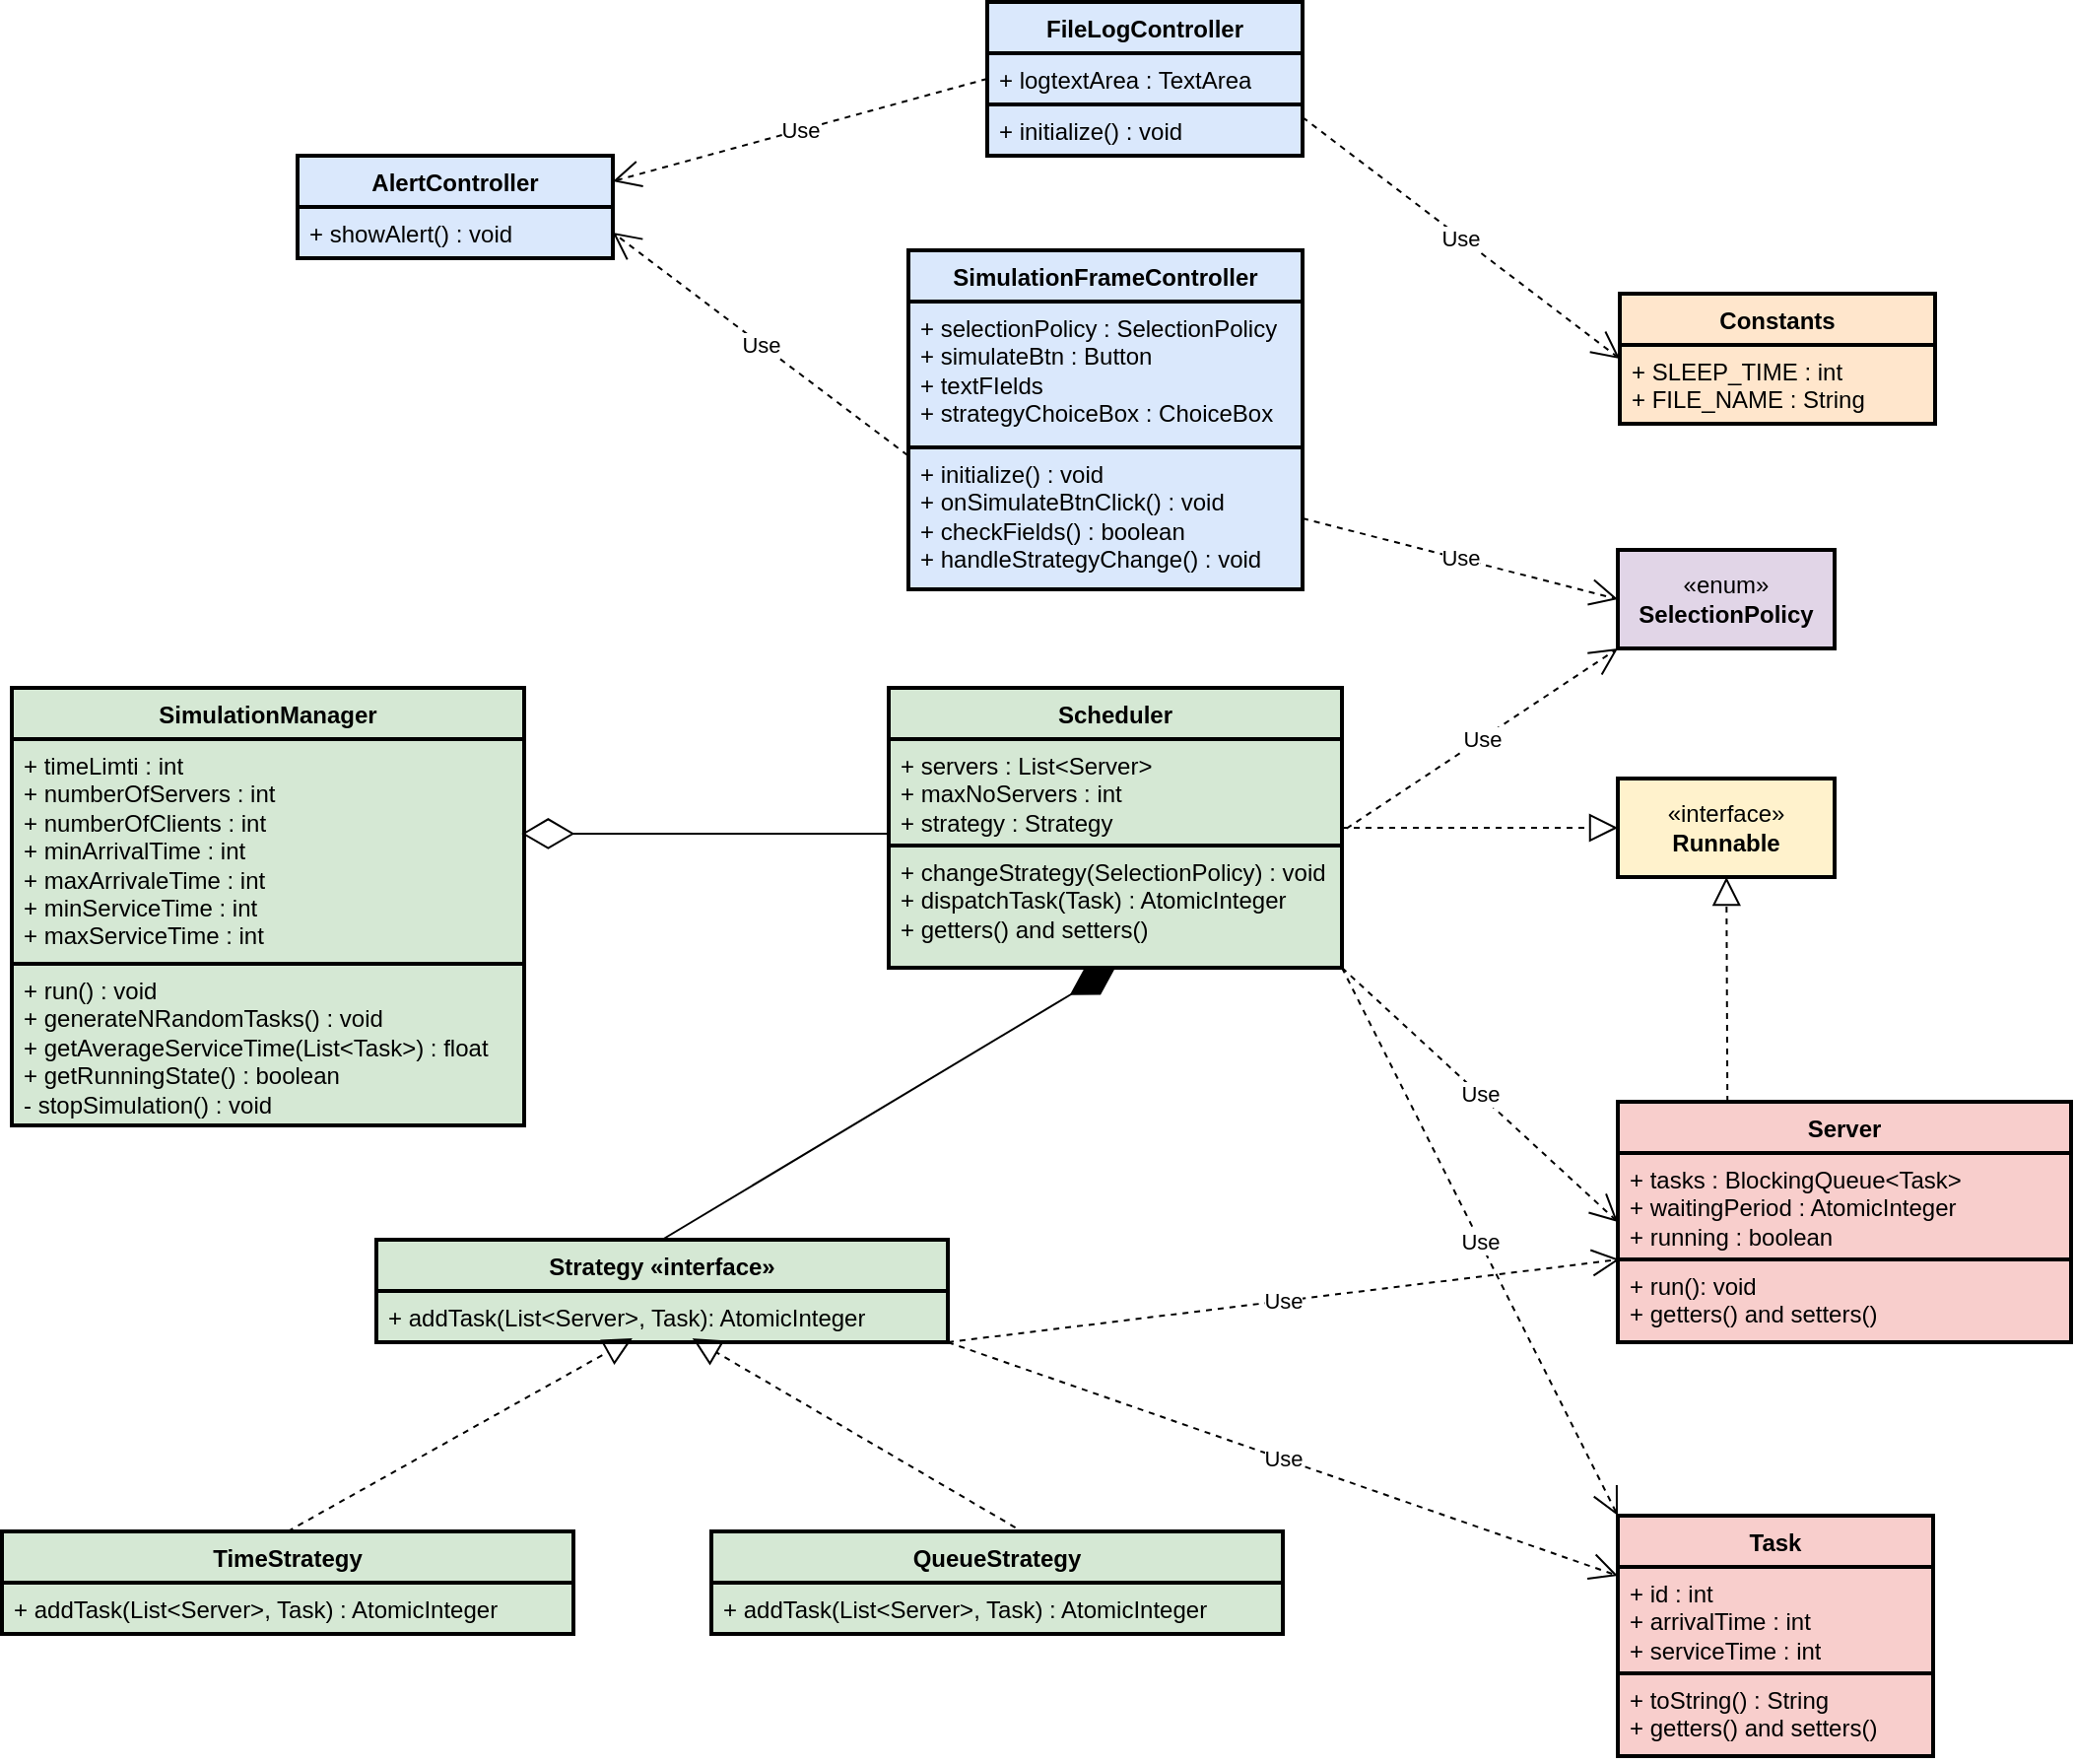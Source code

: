 <mxfile version="26.2.12">
  <diagram name="Page-1" id="CthTKVDl6EhoKNDK8EQh">
    <mxGraphModel dx="1695" dy="2140" grid="1" gridSize="10" guides="1" tooltips="1" connect="1" arrows="1" fold="1" page="1" pageScale="1" pageWidth="827" pageHeight="1169" math="0" shadow="0">
      <root>
        <mxCell id="0" />
        <mxCell id="1" parent="0" />
        <mxCell id="PCQdMZKiTnh8M8kMI2ME-5" value="Server" style="swimlane;fontStyle=1;align=center;verticalAlign=top;childLayout=stackLayout;horizontal=1;startSize=26;horizontalStack=0;resizeParent=1;resizeParentMax=0;resizeLast=0;collapsible=1;marginBottom=0;whiteSpace=wrap;html=1;fillColor=#f8cecc;strokeColor=light-dark(#000000, #d7817e);strokeWidth=2;" vertex="1" parent="1">
          <mxGeometry x="1160" y="260" width="230" height="122" as="geometry" />
        </mxCell>
        <mxCell id="PCQdMZKiTnh8M8kMI2ME-6" value="&lt;div&gt;+ tasks : BlockingQueue&amp;lt;Task&amp;gt;&lt;/div&gt;&lt;div&gt;+ waitingPeriod : AtomicInteger&lt;/div&gt;&lt;div&gt;+ running : boolean&lt;/div&gt;" style="text;strokeColor=light-dark(#000000, #d7817e);fillColor=#f8cecc;align=left;verticalAlign=top;spacingLeft=4;spacingRight=4;overflow=hidden;rotatable=0;points=[[0,0.5],[1,0.5]];portConstraint=eastwest;whiteSpace=wrap;html=1;strokeWidth=2;" vertex="1" parent="PCQdMZKiTnh8M8kMI2ME-5">
          <mxGeometry y="26" width="230" height="54" as="geometry" />
        </mxCell>
        <mxCell id="PCQdMZKiTnh8M8kMI2ME-8" value="&lt;div&gt;+ run(): void&lt;/div&gt;&lt;div&gt;+ getters() and setters()&lt;/div&gt;" style="text;strokeColor=light-dark(#000000, #d7817e);fillColor=#f8cecc;align=left;verticalAlign=top;spacingLeft=4;spacingRight=4;overflow=hidden;rotatable=0;points=[[0,0.5],[1,0.5]];portConstraint=eastwest;whiteSpace=wrap;html=1;strokeWidth=2;" vertex="1" parent="PCQdMZKiTnh8M8kMI2ME-5">
          <mxGeometry y="80" width="230" height="42" as="geometry" />
        </mxCell>
        <mxCell id="PCQdMZKiTnh8M8kMI2ME-9" value="AlertController" style="swimlane;fontStyle=1;align=center;verticalAlign=top;childLayout=stackLayout;horizontal=1;startSize=26;horizontalStack=0;resizeParent=1;resizeParentMax=0;resizeLast=0;collapsible=1;marginBottom=0;whiteSpace=wrap;html=1;fillColor=#dae8fc;strokeColor=light-dark(#000000, #5c79a3);strokeWidth=2;" vertex="1" parent="1">
          <mxGeometry x="490" y="-220" width="160" height="52" as="geometry" />
        </mxCell>
        <mxCell id="PCQdMZKiTnh8M8kMI2ME-12" value="+ showAlert() : void" style="text;strokeColor=light-dark(#000000, #5c79a3);fillColor=#dae8fc;align=left;verticalAlign=top;spacingLeft=4;spacingRight=4;overflow=hidden;rotatable=0;points=[[0,0.5],[1,0.5]];portConstraint=eastwest;whiteSpace=wrap;html=1;strokeWidth=2;" vertex="1" parent="PCQdMZKiTnh8M8kMI2ME-9">
          <mxGeometry y="26" width="160" height="26" as="geometry" />
        </mxCell>
        <mxCell id="PCQdMZKiTnh8M8kMI2ME-13" value="Task" style="swimlane;fontStyle=1;align=center;verticalAlign=top;childLayout=stackLayout;horizontal=1;startSize=26;horizontalStack=0;resizeParent=1;resizeParentMax=0;resizeLast=0;collapsible=1;marginBottom=0;whiteSpace=wrap;html=1;fillColor=#f8cecc;strokeColor=light-dark(#000000, #d7817e);strokeWidth=2;" vertex="1" parent="1">
          <mxGeometry x="1160" y="470" width="160" height="122" as="geometry" />
        </mxCell>
        <mxCell id="PCQdMZKiTnh8M8kMI2ME-14" value="&lt;div&gt;+ id : int&lt;/div&gt;&lt;div&gt;+ arrivalTime : int&lt;/div&gt;&lt;div&gt;+ serviceTime : int&lt;/div&gt;" style="text;strokeColor=light-dark(#000000, #d7817e);fillColor=#f8cecc;align=left;verticalAlign=top;spacingLeft=4;spacingRight=4;overflow=hidden;rotatable=0;points=[[0,0.5],[1,0.5]];portConstraint=eastwest;whiteSpace=wrap;html=1;strokeWidth=2;" vertex="1" parent="PCQdMZKiTnh8M8kMI2ME-13">
          <mxGeometry y="26" width="160" height="54" as="geometry" />
        </mxCell>
        <mxCell id="PCQdMZKiTnh8M8kMI2ME-16" value="&lt;div&gt;+ toString() : String&lt;/div&gt;&lt;div&gt;+ getters() and setters()&lt;/div&gt;" style="text;strokeColor=light-dark(#000000, #d7817e);fillColor=#f8cecc;align=left;verticalAlign=top;spacingLeft=4;spacingRight=4;overflow=hidden;rotatable=0;points=[[0,0.5],[1,0.5]];portConstraint=eastwest;whiteSpace=wrap;html=1;strokeWidth=2;" vertex="1" parent="PCQdMZKiTnh8M8kMI2ME-13">
          <mxGeometry y="80" width="160" height="42" as="geometry" />
        </mxCell>
        <mxCell id="PCQdMZKiTnh8M8kMI2ME-17" value="FileLogController" style="swimlane;fontStyle=1;align=center;verticalAlign=top;childLayout=stackLayout;horizontal=1;startSize=26;horizontalStack=0;resizeParent=1;resizeParentMax=0;resizeLast=0;collapsible=1;marginBottom=0;whiteSpace=wrap;html=1;fillColor=#dae8fc;strokeColor=light-dark(#000000, #5c79a3);strokeWidth=2;" vertex="1" parent="1">
          <mxGeometry x="840" y="-298" width="160" height="78" as="geometry" />
        </mxCell>
        <mxCell id="PCQdMZKiTnh8M8kMI2ME-18" value="+ logtextArea : TextArea" style="text;strokeColor=light-dark(#000000, #5c79a3);fillColor=#dae8fc;align=left;verticalAlign=top;spacingLeft=4;spacingRight=4;overflow=hidden;rotatable=0;points=[[0,0.5],[1,0.5]];portConstraint=eastwest;whiteSpace=wrap;html=1;strokeWidth=2;" vertex="1" parent="PCQdMZKiTnh8M8kMI2ME-17">
          <mxGeometry y="26" width="160" height="26" as="geometry" />
        </mxCell>
        <mxCell id="PCQdMZKiTnh8M8kMI2ME-20" value="+ initialize() : void" style="text;strokeColor=light-dark(#000000, #5c79a3);fillColor=#dae8fc;align=left;verticalAlign=top;spacingLeft=4;spacingRight=4;overflow=hidden;rotatable=0;points=[[0,0.5],[1,0.5]];portConstraint=eastwest;whiteSpace=wrap;html=1;strokeWidth=2;" vertex="1" parent="PCQdMZKiTnh8M8kMI2ME-17">
          <mxGeometry y="52" width="160" height="26" as="geometry" />
        </mxCell>
        <mxCell id="PCQdMZKiTnh8M8kMI2ME-21" value="SimulationFrameController" style="swimlane;fontStyle=1;align=center;verticalAlign=top;childLayout=stackLayout;horizontal=1;startSize=26;horizontalStack=0;resizeParent=1;resizeParentMax=0;resizeLast=0;collapsible=1;marginBottom=0;whiteSpace=wrap;html=1;fillColor=#dae8fc;strokeColor=light-dark(#000000, #5c79a3);strokeWidth=2;" vertex="1" parent="1">
          <mxGeometry x="800" y="-172" width="200" height="172" as="geometry" />
        </mxCell>
        <mxCell id="PCQdMZKiTnh8M8kMI2ME-22" value="&lt;div&gt;+ selectionPolicy : SelectionPolicy&lt;/div&gt;&lt;div&gt;+ simulateBtn : Button&lt;/div&gt;&lt;div&gt;+ textFIelds&lt;/div&gt;&lt;div&gt;+ strategyChoiceBox : ChoiceBox&lt;/div&gt;" style="text;strokeColor=light-dark(#000000, #5c79a3);fillColor=#dae8fc;align=left;verticalAlign=top;spacingLeft=4;spacingRight=4;overflow=hidden;rotatable=0;points=[[0,0.5],[1,0.5]];portConstraint=eastwest;whiteSpace=wrap;html=1;strokeWidth=2;" vertex="1" parent="PCQdMZKiTnh8M8kMI2ME-21">
          <mxGeometry y="26" width="200" height="74" as="geometry" />
        </mxCell>
        <mxCell id="PCQdMZKiTnh8M8kMI2ME-24" value="&lt;div&gt;+ initialize() : void&lt;/div&gt;&lt;div&gt;+ onSimulateBtnClick() : void&lt;/div&gt;&lt;div&gt;+ checkFields() : boolean&lt;/div&gt;&lt;div&gt;+ handleStrategyChange() : void&lt;/div&gt;" style="text;strokeColor=light-dark(#000000, #5c79a3);fillColor=#dae8fc;align=left;verticalAlign=top;spacingLeft=4;spacingRight=4;overflow=hidden;rotatable=0;points=[[0,0.5],[1,0.5]];portConstraint=eastwest;whiteSpace=wrap;html=1;strokeWidth=2;" vertex="1" parent="PCQdMZKiTnh8M8kMI2ME-21">
          <mxGeometry y="100" width="200" height="72" as="geometry" />
        </mxCell>
        <mxCell id="PCQdMZKiTnh8M8kMI2ME-25" value="Constants" style="swimlane;fontStyle=1;align=center;verticalAlign=top;childLayout=stackLayout;horizontal=1;startSize=26;horizontalStack=0;resizeParent=1;resizeParentMax=0;resizeLast=0;collapsible=1;marginBottom=0;whiteSpace=wrap;html=1;fillColor=#ffe6cc;strokeColor=light-dark(#000000, #996500);strokeWidth=2;" vertex="1" parent="1">
          <mxGeometry x="1161" y="-150" width="160" height="66" as="geometry" />
        </mxCell>
        <mxCell id="PCQdMZKiTnh8M8kMI2ME-26" value="&lt;div&gt;+ SLEEP_TIME : int&lt;/div&gt;&lt;div&gt;+ FILE_NAME : String&lt;/div&gt;" style="text;strokeColor=light-dark(#000000, #996500);fillColor=#ffe6cc;align=left;verticalAlign=top;spacingLeft=4;spacingRight=4;overflow=hidden;rotatable=0;points=[[0,0.5],[1,0.5]];portConstraint=eastwest;whiteSpace=wrap;html=1;strokeWidth=2;" vertex="1" parent="PCQdMZKiTnh8M8kMI2ME-25">
          <mxGeometry y="26" width="160" height="40" as="geometry" />
        </mxCell>
        <mxCell id="PCQdMZKiTnh8M8kMI2ME-29" value="QueueStrategy" style="swimlane;fontStyle=1;align=center;verticalAlign=top;childLayout=stackLayout;horizontal=1;startSize=26;horizontalStack=0;resizeParent=1;resizeParentMax=0;resizeLast=0;collapsible=1;marginBottom=0;whiteSpace=wrap;html=1;fillColor=#d5e8d4;strokeColor=default;strokeWidth=2;" vertex="1" parent="1">
          <mxGeometry x="700" y="478" width="290" height="52" as="geometry" />
        </mxCell>
        <mxCell id="PCQdMZKiTnh8M8kMI2ME-32" value="+ addTask(List&amp;lt;Server&amp;gt;, Task) : AtomicInteger" style="text;strokeColor=default;fillColor=#d5e8d4;align=left;verticalAlign=top;spacingLeft=4;spacingRight=4;overflow=hidden;rotatable=0;points=[[0,0.5],[1,0.5]];portConstraint=eastwest;whiteSpace=wrap;html=1;strokeWidth=2;" vertex="1" parent="PCQdMZKiTnh8M8kMI2ME-29">
          <mxGeometry y="26" width="290" height="26" as="geometry" />
        </mxCell>
        <mxCell id="PCQdMZKiTnh8M8kMI2ME-33" value="TimeStrategy" style="swimlane;fontStyle=1;align=center;verticalAlign=top;childLayout=stackLayout;horizontal=1;startSize=26;horizontalStack=0;resizeParent=1;resizeParentMax=0;resizeLast=0;collapsible=1;marginBottom=0;whiteSpace=wrap;html=1;fillColor=#d5e8d4;strokeColor=default;strokeWidth=2;" vertex="1" parent="1">
          <mxGeometry x="340" y="478" width="290" height="52" as="geometry" />
        </mxCell>
        <mxCell id="PCQdMZKiTnh8M8kMI2ME-36" value="+ addTask(List&amp;lt;Server&amp;gt;, Task) : AtomicInteger" style="text;strokeColor=default;fillColor=#d5e8d4;align=left;verticalAlign=top;spacingLeft=4;spacingRight=4;overflow=hidden;rotatable=0;points=[[0,0.5],[1,0.5]];portConstraint=eastwest;whiteSpace=wrap;html=1;strokeWidth=2;" vertex="1" parent="PCQdMZKiTnh8M8kMI2ME-33">
          <mxGeometry y="26" width="290" height="26" as="geometry" />
        </mxCell>
        <mxCell id="PCQdMZKiTnh8M8kMI2ME-37" value="SimulationManager" style="swimlane;fontStyle=1;align=center;verticalAlign=top;childLayout=stackLayout;horizontal=1;startSize=26;horizontalStack=0;resizeParent=1;resizeParentMax=0;resizeLast=0;collapsible=1;marginBottom=0;whiteSpace=wrap;html=1;fillColor=#d5e8d4;strokeColor=#000000;strokeWidth=2;" vertex="1" parent="1">
          <mxGeometry x="345" y="50" width="260" height="222" as="geometry" />
        </mxCell>
        <mxCell id="PCQdMZKiTnh8M8kMI2ME-38" value="&lt;div&gt;+ timeLimti : int&lt;/div&gt;&lt;div&gt;+ numberOfServers : int&lt;/div&gt;&lt;div&gt;+ numberOfClients : int&lt;/div&gt;&lt;div&gt;+ minArrivalTime : int&lt;/div&gt;&lt;div&gt;+ maxArrivaleTime : int&lt;/div&gt;&lt;div&gt;+ minServiceTime : int&lt;/div&gt;&lt;div&gt;+ maxServiceTime : int&lt;/div&gt;" style="text;strokeColor=#000000;fillColor=#d5e8d4;align=left;verticalAlign=top;spacingLeft=4;spacingRight=4;overflow=hidden;rotatable=0;points=[[0,0.5],[1,0.5]];portConstraint=eastwest;whiteSpace=wrap;html=1;strokeWidth=2;" vertex="1" parent="PCQdMZKiTnh8M8kMI2ME-37">
          <mxGeometry y="26" width="260" height="114" as="geometry" />
        </mxCell>
        <mxCell id="PCQdMZKiTnh8M8kMI2ME-40" value="&lt;div&gt;+ run() : void&lt;/div&gt;&lt;div&gt;+ generateNRandomTasks() : void&lt;/div&gt;&lt;div&gt;+ getAverageServiceTime(List&amp;lt;Task&amp;gt;) : float&lt;/div&gt;&lt;div&gt;+ getRunningState() : boolean&lt;/div&gt;&lt;div&gt;- stopSimulation() : void&lt;/div&gt;" style="text;strokeColor=#000000;fillColor=#d5e8d4;align=left;verticalAlign=top;spacingLeft=4;spacingRight=4;overflow=hidden;rotatable=0;points=[[0,0.5],[1,0.5]];portConstraint=eastwest;whiteSpace=wrap;html=1;strokeWidth=2;" vertex="1" parent="PCQdMZKiTnh8M8kMI2ME-37">
          <mxGeometry y="140" width="260" height="82" as="geometry" />
        </mxCell>
        <mxCell id="PCQdMZKiTnh8M8kMI2ME-41" value="Strategy «interface»" style="swimlane;fontStyle=1;align=center;verticalAlign=top;childLayout=stackLayout;horizontal=1;startSize=26;horizontalStack=0;resizeParent=1;resizeParentMax=0;resizeLast=0;collapsible=1;marginBottom=0;whiteSpace=wrap;html=1;fillColor=#d5e8d4;strokeColor=#000000;strokeWidth=2;" vertex="1" parent="1">
          <mxGeometry x="530" y="330" width="290" height="52" as="geometry" />
        </mxCell>
        <mxCell id="PCQdMZKiTnh8M8kMI2ME-44" value="+ addTask(List&amp;lt;Server&amp;gt;, Task): AtomicInteger" style="text;strokeColor=#000000;fillColor=#d5e8d4;align=left;verticalAlign=top;spacingLeft=4;spacingRight=4;overflow=hidden;rotatable=0;points=[[0,0.5],[1,0.5]];portConstraint=eastwest;whiteSpace=wrap;html=1;strokeWidth=2;" vertex="1" parent="PCQdMZKiTnh8M8kMI2ME-41">
          <mxGeometry y="26" width="290" height="26" as="geometry" />
        </mxCell>
        <mxCell id="PCQdMZKiTnh8M8kMI2ME-45" value="Scheduler" style="swimlane;fontStyle=1;align=center;verticalAlign=top;childLayout=stackLayout;horizontal=1;startSize=26;horizontalStack=0;resizeParent=1;resizeParentMax=0;resizeLast=0;collapsible=1;marginBottom=0;whiteSpace=wrap;html=1;fillColor=#d5e8d4;strokeColor=default;strokeWidth=2;" vertex="1" parent="1">
          <mxGeometry x="790" y="50" width="230" height="142" as="geometry" />
        </mxCell>
        <mxCell id="PCQdMZKiTnh8M8kMI2ME-46" value="&lt;div&gt;+ servers : List&amp;lt;Server&amp;gt;&lt;/div&gt;&lt;div&gt;+ maxNoServers : int&lt;/div&gt;&lt;div&gt;+ strategy : Strategy&lt;/div&gt;" style="text;strokeColor=default;fillColor=#d5e8d4;align=left;verticalAlign=top;spacingLeft=4;spacingRight=4;overflow=hidden;rotatable=0;points=[[0,0.5],[1,0.5]];portConstraint=eastwest;whiteSpace=wrap;html=1;strokeWidth=2;" vertex="1" parent="PCQdMZKiTnh8M8kMI2ME-45">
          <mxGeometry y="26" width="230" height="54" as="geometry" />
        </mxCell>
        <mxCell id="PCQdMZKiTnh8M8kMI2ME-48" value="&lt;div&gt;+ changeStr&lt;span style=&quot;white-space: pre;&quot;&gt;ategy(SelectionPolicy) : void&lt;/span&gt;&lt;/div&gt;&lt;div&gt;&lt;span style=&quot;white-space: pre;&quot;&gt;+ dispatchTask(Task) : AtomicInteger&lt;/span&gt;&lt;/div&gt;&lt;div&gt;&lt;span style=&quot;white-space: pre;&quot;&gt;+ getters() and setters()&lt;/span&gt;&lt;/div&gt;" style="text;strokeColor=default;fillColor=#d5e8d4;align=left;verticalAlign=top;spacingLeft=4;spacingRight=4;overflow=hidden;rotatable=0;points=[[0,0.5],[1,0.5]];portConstraint=eastwest;whiteSpace=wrap;html=1;strokeWidth=2;" vertex="1" parent="PCQdMZKiTnh8M8kMI2ME-45">
          <mxGeometry y="80" width="230" height="62" as="geometry" />
        </mxCell>
        <mxCell id="PCQdMZKiTnh8M8kMI2ME-53" value="«interface»&lt;br&gt;&lt;b&gt;Runnable&lt;/b&gt;" style="html=1;whiteSpace=wrap;fillColor=#fff2cc;strokeColor=light-dark(#000000, #6d5100);strokeWidth=2;" vertex="1" parent="1">
          <mxGeometry x="1160" y="96" width="110" height="50" as="geometry" />
        </mxCell>
        <mxCell id="PCQdMZKiTnh8M8kMI2ME-54" value="«enum»&lt;br&gt;&lt;b&gt;SelectionPolicy&lt;/b&gt;" style="html=1;whiteSpace=wrap;fillColor=#e1d5e7;strokeColor=light-dark(#000000, #9577a3);strokeWidth=2;" vertex="1" parent="1">
          <mxGeometry x="1160" y="-20" width="110" height="50" as="geometry" />
        </mxCell>
        <mxCell id="PCQdMZKiTnh8M8kMI2ME-56" value="" style="endArrow=block;dashed=1;endFill=0;endSize=12;html=1;rounded=0;exitX=0.5;exitY=0;exitDx=0;exitDy=0;entryX=0.448;entryY=0.923;entryDx=0;entryDy=0;entryPerimeter=0;" edge="1" parent="1" source="PCQdMZKiTnh8M8kMI2ME-33" target="PCQdMZKiTnh8M8kMI2ME-44">
          <mxGeometry width="160" relative="1" as="geometry">
            <mxPoint x="510" y="430" as="sourcePoint" />
            <mxPoint x="670" y="430" as="targetPoint" />
          </mxGeometry>
        </mxCell>
        <mxCell id="PCQdMZKiTnh8M8kMI2ME-57" value="" style="endArrow=block;dashed=1;endFill=0;endSize=12;html=1;rounded=0;exitX=0.532;exitY=-0.038;exitDx=0;exitDy=0;exitPerimeter=0;entryX=0.553;entryY=0.923;entryDx=0;entryDy=0;entryPerimeter=0;" edge="1" parent="1" source="PCQdMZKiTnh8M8kMI2ME-29" target="PCQdMZKiTnh8M8kMI2ME-44">
          <mxGeometry width="160" relative="1" as="geometry">
            <mxPoint x="910" y="410" as="sourcePoint" />
            <mxPoint x="1070" y="410" as="targetPoint" />
          </mxGeometry>
        </mxCell>
        <mxCell id="PCQdMZKiTnh8M8kMI2ME-60" value="" style="endArrow=diamondThin;endFill=1;endSize=24;html=1;rounded=0;entryX=0.5;entryY=1;entryDx=0;entryDy=0;exitX=0.5;exitY=0;exitDx=0;exitDy=0;" edge="1" parent="1" source="PCQdMZKiTnh8M8kMI2ME-41" target="PCQdMZKiTnh8M8kMI2ME-45">
          <mxGeometry width="160" relative="1" as="geometry">
            <mxPoint x="870" y="240" as="sourcePoint" />
            <mxPoint x="1030" y="240" as="targetPoint" />
          </mxGeometry>
        </mxCell>
        <mxCell id="PCQdMZKiTnh8M8kMI2ME-61" value="" style="endArrow=diamondThin;endFill=0;endSize=24;html=1;rounded=0;entryX=0.995;entryY=0.421;entryDx=0;entryDy=0;exitX=-0.004;exitY=0.889;exitDx=0;exitDy=0;exitPerimeter=0;entryPerimeter=0;" edge="1" parent="1" source="PCQdMZKiTnh8M8kMI2ME-46" target="PCQdMZKiTnh8M8kMI2ME-38">
          <mxGeometry width="160" relative="1" as="geometry">
            <mxPoint x="650" y="190" as="sourcePoint" />
            <mxPoint x="810" y="190" as="targetPoint" />
          </mxGeometry>
        </mxCell>
        <mxCell id="PCQdMZKiTnh8M8kMI2ME-64" value="Use" style="endArrow=open;endSize=12;dashed=1;html=1;rounded=0;exitX=1;exitY=1;exitDx=0;exitDy=0;entryX=0;entryY=0.5;entryDx=0;entryDy=0;" edge="1" parent="1" source="PCQdMZKiTnh8M8kMI2ME-45" target="PCQdMZKiTnh8M8kMI2ME-5">
          <mxGeometry width="160" relative="1" as="geometry">
            <mxPoint x="1120" y="150" as="sourcePoint" />
            <mxPoint x="1280" y="150" as="targetPoint" />
          </mxGeometry>
        </mxCell>
        <mxCell id="PCQdMZKiTnh8M8kMI2ME-65" value="Use" style="endArrow=open;endSize=12;dashed=1;html=1;rounded=0;entryX=0;entryY=0;entryDx=0;entryDy=0;exitX=1;exitY=1;exitDx=0;exitDy=0;" edge="1" parent="1" source="PCQdMZKiTnh8M8kMI2ME-45" target="PCQdMZKiTnh8M8kMI2ME-13">
          <mxGeometry width="160" relative="1" as="geometry">
            <mxPoint x="1000" y="240" as="sourcePoint" />
            <mxPoint x="1170" y="331" as="targetPoint" />
          </mxGeometry>
        </mxCell>
        <mxCell id="PCQdMZKiTnh8M8kMI2ME-66" value="Use" style="endArrow=open;endSize=12;dashed=1;html=1;rounded=0;exitX=1;exitY=1;exitDx=0;exitDy=0;entryX=0;entryY=0.25;entryDx=0;entryDy=0;" edge="1" parent="1" source="PCQdMZKiTnh8M8kMI2ME-41" target="PCQdMZKiTnh8M8kMI2ME-13">
          <mxGeometry width="160" relative="1" as="geometry">
            <mxPoint x="850" y="272" as="sourcePoint" />
            <mxPoint x="990" y="401" as="targetPoint" />
          </mxGeometry>
        </mxCell>
        <mxCell id="PCQdMZKiTnh8M8kMI2ME-67" value="Use" style="endArrow=open;endSize=12;dashed=1;html=1;rounded=0;exitX=1;exitY=1;exitDx=0;exitDy=0;entryX=0.004;entryY=0;entryDx=0;entryDy=0;entryPerimeter=0;" edge="1" parent="1" source="PCQdMZKiTnh8M8kMI2ME-41" target="PCQdMZKiTnh8M8kMI2ME-8">
          <mxGeometry width="160" relative="1" as="geometry">
            <mxPoint x="920" y="240" as="sourcePoint" />
            <mxPoint x="1160" y="320" as="targetPoint" />
          </mxGeometry>
        </mxCell>
        <mxCell id="PCQdMZKiTnh8M8kMI2ME-68" value="" style="endArrow=block;dashed=1;endFill=0;endSize=12;html=1;rounded=0;exitX=0.404;exitY=0;exitDx=0;exitDy=0;exitPerimeter=0;" edge="1" parent="1" target="PCQdMZKiTnh8M8kMI2ME-53">
          <mxGeometry width="160" relative="1" as="geometry">
            <mxPoint x="1215.62" y="260" as="sourcePoint" />
            <mxPoint x="1214.33" y="154.65" as="targetPoint" />
          </mxGeometry>
        </mxCell>
        <mxCell id="PCQdMZKiTnh8M8kMI2ME-69" value="" style="endArrow=block;dashed=1;endFill=0;endSize=12;html=1;rounded=0;exitX=1;exitY=0.5;exitDx=0;exitDy=0;entryX=0;entryY=0.5;entryDx=0;entryDy=0;" edge="1" parent="1" source="PCQdMZKiTnh8M8kMI2ME-45" target="PCQdMZKiTnh8M8kMI2ME-53">
          <mxGeometry width="160" relative="1" as="geometry">
            <mxPoint x="1060" y="100" as="sourcePoint" />
            <mxPoint x="1235" y="2" as="targetPoint" />
          </mxGeometry>
        </mxCell>
        <mxCell id="PCQdMZKiTnh8M8kMI2ME-70" value="Use" style="endArrow=open;endSize=12;dashed=1;html=1;rounded=0;exitX=1.01;exitY=0.84;exitDx=0;exitDy=0;exitPerimeter=0;entryX=0;entryY=1;entryDx=0;entryDy=0;" edge="1" parent="1" source="PCQdMZKiTnh8M8kMI2ME-46" target="PCQdMZKiTnh8M8kMI2ME-54">
          <mxGeometry width="160" relative="1" as="geometry">
            <mxPoint x="1330" y="50" as="sourcePoint" />
            <mxPoint x="1490" y="50" as="targetPoint" />
          </mxGeometry>
        </mxCell>
        <mxCell id="PCQdMZKiTnh8M8kMI2ME-71" value="Use" style="endArrow=open;endSize=12;dashed=1;html=1;rounded=0;exitX=1;exitY=0.5;exitDx=0;exitDy=0;entryX=0;entryY=0.5;entryDx=0;entryDy=0;" edge="1" parent="1" source="PCQdMZKiTnh8M8kMI2ME-24" target="PCQdMZKiTnh8M8kMI2ME-54">
          <mxGeometry width="160" relative="1" as="geometry">
            <mxPoint x="1032" y="131" as="sourcePoint" />
            <mxPoint x="1170" y="40" as="targetPoint" />
          </mxGeometry>
        </mxCell>
        <mxCell id="PCQdMZKiTnh8M8kMI2ME-72" value="Use" style="endArrow=open;endSize=12;dashed=1;html=1;rounded=0;exitX=1;exitY=0.75;exitDx=0;exitDy=0;entryX=0;entryY=0.5;entryDx=0;entryDy=0;" edge="1" parent="1" source="PCQdMZKiTnh8M8kMI2ME-17" target="PCQdMZKiTnh8M8kMI2ME-25">
          <mxGeometry width="160" relative="1" as="geometry">
            <mxPoint x="1042" y="141" as="sourcePoint" />
            <mxPoint x="1180" y="50" as="targetPoint" />
          </mxGeometry>
        </mxCell>
        <mxCell id="PCQdMZKiTnh8M8kMI2ME-73" value="Use" style="endArrow=open;endSize=12;dashed=1;html=1;rounded=0;exitX=-0.002;exitY=1.054;exitDx=0;exitDy=0;exitPerimeter=0;entryX=1;entryY=0.5;entryDx=0;entryDy=0;" edge="1" parent="1" source="PCQdMZKiTnh8M8kMI2ME-22" target="PCQdMZKiTnh8M8kMI2ME-12">
          <mxGeometry width="160" relative="1" as="geometry">
            <mxPoint x="580" y="-50" as="sourcePoint" />
            <mxPoint x="740" y="-50" as="targetPoint" />
          </mxGeometry>
        </mxCell>
        <mxCell id="PCQdMZKiTnh8M8kMI2ME-74" value="Use" style="endArrow=open;endSize=12;dashed=1;html=1;rounded=0;exitX=0;exitY=0.5;exitDx=0;exitDy=0;entryX=1;entryY=0.25;entryDx=0;entryDy=0;" edge="1" parent="1" source="PCQdMZKiTnh8M8kMI2ME-17" target="PCQdMZKiTnh8M8kMI2ME-9">
          <mxGeometry width="160" relative="1" as="geometry">
            <mxPoint x="730" y="-280" as="sourcePoint" />
            <mxPoint x="890" y="-280" as="targetPoint" />
          </mxGeometry>
        </mxCell>
      </root>
    </mxGraphModel>
  </diagram>
</mxfile>
